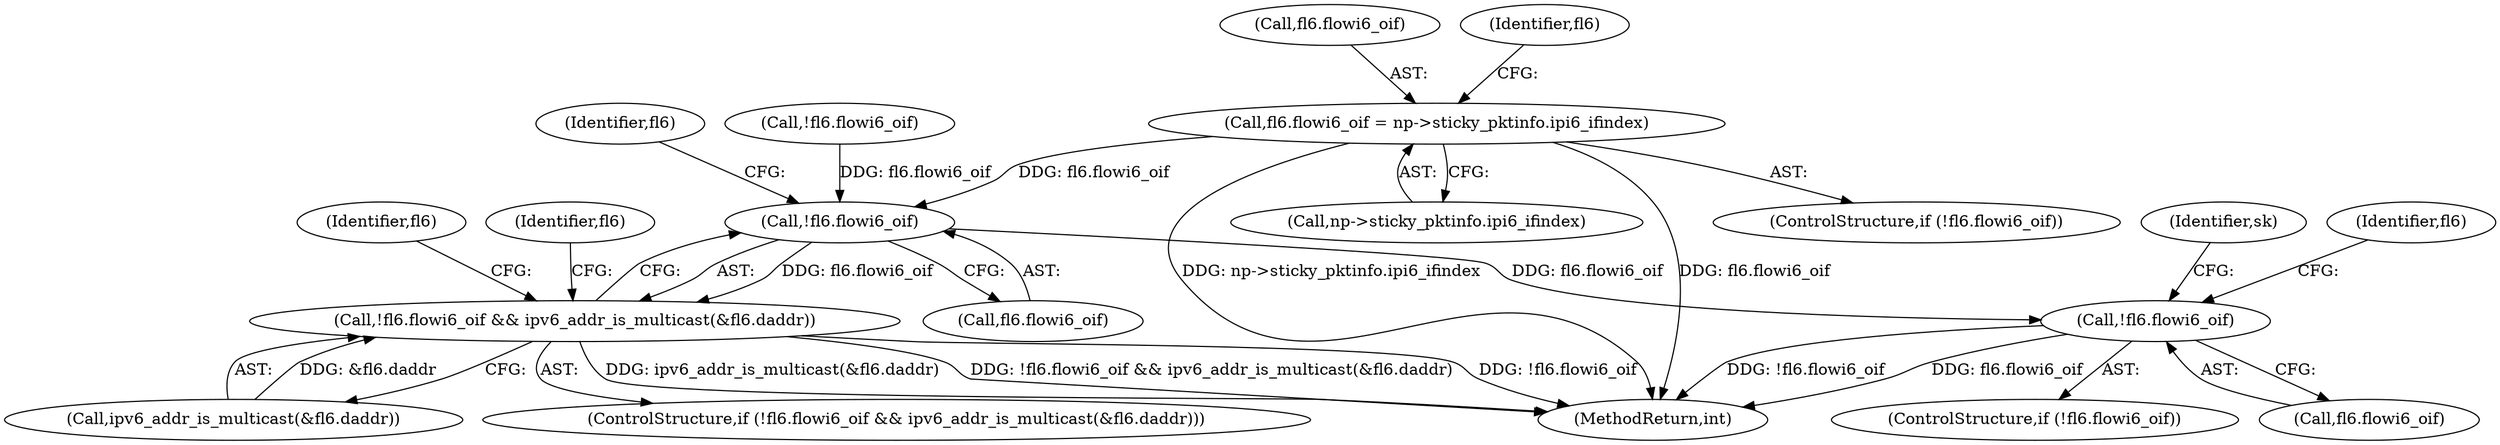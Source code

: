 digraph "0_linux_45f6fad84cc305103b28d73482b344d7f5b76f39_18@pointer" {
"1000550" [label="(Call,fl6.flowi6_oif = np->sticky_pktinfo.ipi6_ifindex)"];
"1000745" [label="(Call,!fl6.flowi6_oif)"];
"1000744" [label="(Call,!fl6.flowi6_oif && ipv6_addr_is_multicast(&fl6.daddr))"];
"1000767" [label="(Call,!fl6.flowi6_oif)"];
"1000757" [label="(Identifier,fl6)"];
"1000744" [label="(Call,!fl6.flowi6_oif && ipv6_addr_is_multicast(&fl6.daddr))"];
"1000545" [label="(ControlStructure,if (!fl6.flowi6_oif))"];
"1000746" [label="(Call,fl6.flowi6_oif)"];
"1000550" [label="(Call,fl6.flowi6_oif = np->sticky_pktinfo.ipi6_ifindex)"];
"1000752" [label="(Identifier,fl6)"];
"1000554" [label="(Call,np->sticky_pktinfo.ipi6_ifindex)"];
"1000769" [label="(Identifier,fl6)"];
"1000768" [label="(Call,fl6.flowi6_oif)"];
"1000745" [label="(Call,!fl6.flowi6_oif)"];
"1000779" [label="(Identifier,sk)"];
"1000766" [label="(ControlStructure,if (!fl6.flowi6_oif))"];
"1000546" [label="(Call,!fl6.flowi6_oif)"];
"1000749" [label="(Call,ipv6_addr_is_multicast(&fl6.daddr))"];
"1001043" [label="(MethodReturn,int)"];
"1000743" [label="(ControlStructure,if (!fl6.flowi6_oif && ipv6_addr_is_multicast(&fl6.daddr)))"];
"1000773" [label="(Identifier,fl6)"];
"1000767" [label="(Call,!fl6.flowi6_oif)"];
"1000551" [label="(Call,fl6.flowi6_oif)"];
"1000561" [label="(Identifier,fl6)"];
"1000550" -> "1000545"  [label="AST: "];
"1000550" -> "1000554"  [label="CFG: "];
"1000551" -> "1000550"  [label="AST: "];
"1000554" -> "1000550"  [label="AST: "];
"1000561" -> "1000550"  [label="CFG: "];
"1000550" -> "1001043"  [label="DDG: np->sticky_pktinfo.ipi6_ifindex"];
"1000550" -> "1001043"  [label="DDG: fl6.flowi6_oif"];
"1000550" -> "1000745"  [label="DDG: fl6.flowi6_oif"];
"1000745" -> "1000744"  [label="AST: "];
"1000745" -> "1000746"  [label="CFG: "];
"1000746" -> "1000745"  [label="AST: "];
"1000752" -> "1000745"  [label="CFG: "];
"1000744" -> "1000745"  [label="CFG: "];
"1000745" -> "1000744"  [label="DDG: fl6.flowi6_oif"];
"1000546" -> "1000745"  [label="DDG: fl6.flowi6_oif"];
"1000745" -> "1000767"  [label="DDG: fl6.flowi6_oif"];
"1000744" -> "1000743"  [label="AST: "];
"1000744" -> "1000749"  [label="CFG: "];
"1000749" -> "1000744"  [label="AST: "];
"1000757" -> "1000744"  [label="CFG: "];
"1000769" -> "1000744"  [label="CFG: "];
"1000744" -> "1001043"  [label="DDG: !fl6.flowi6_oif && ipv6_addr_is_multicast(&fl6.daddr)"];
"1000744" -> "1001043"  [label="DDG: !fl6.flowi6_oif"];
"1000744" -> "1001043"  [label="DDG: ipv6_addr_is_multicast(&fl6.daddr)"];
"1000749" -> "1000744"  [label="DDG: &fl6.daddr"];
"1000767" -> "1000766"  [label="AST: "];
"1000767" -> "1000768"  [label="CFG: "];
"1000768" -> "1000767"  [label="AST: "];
"1000773" -> "1000767"  [label="CFG: "];
"1000779" -> "1000767"  [label="CFG: "];
"1000767" -> "1001043"  [label="DDG: !fl6.flowi6_oif"];
"1000767" -> "1001043"  [label="DDG: fl6.flowi6_oif"];
}
